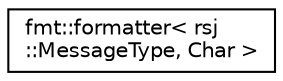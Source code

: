 digraph "Graphical Class Hierarchy"
{
 // INTERACTIVE_SVG=YES
 // LATEX_PDF_SIZE
  edge [fontname="Helvetica",fontsize="10",labelfontname="Helvetica",labelfontsize="10"];
  node [fontname="Helvetica",fontsize="10",shape=record];
  rankdir="LR";
  Node0 [label="fmt::formatter\< rsj\l::MessageType, Char \>",height=0.2,width=0.4,color="black", fillcolor="white", style="filled",URL="$structfmt_1_1formatter_3_01rsj_1_1_message_type_00_01_char_01_4.html",tooltip=" "];
}
